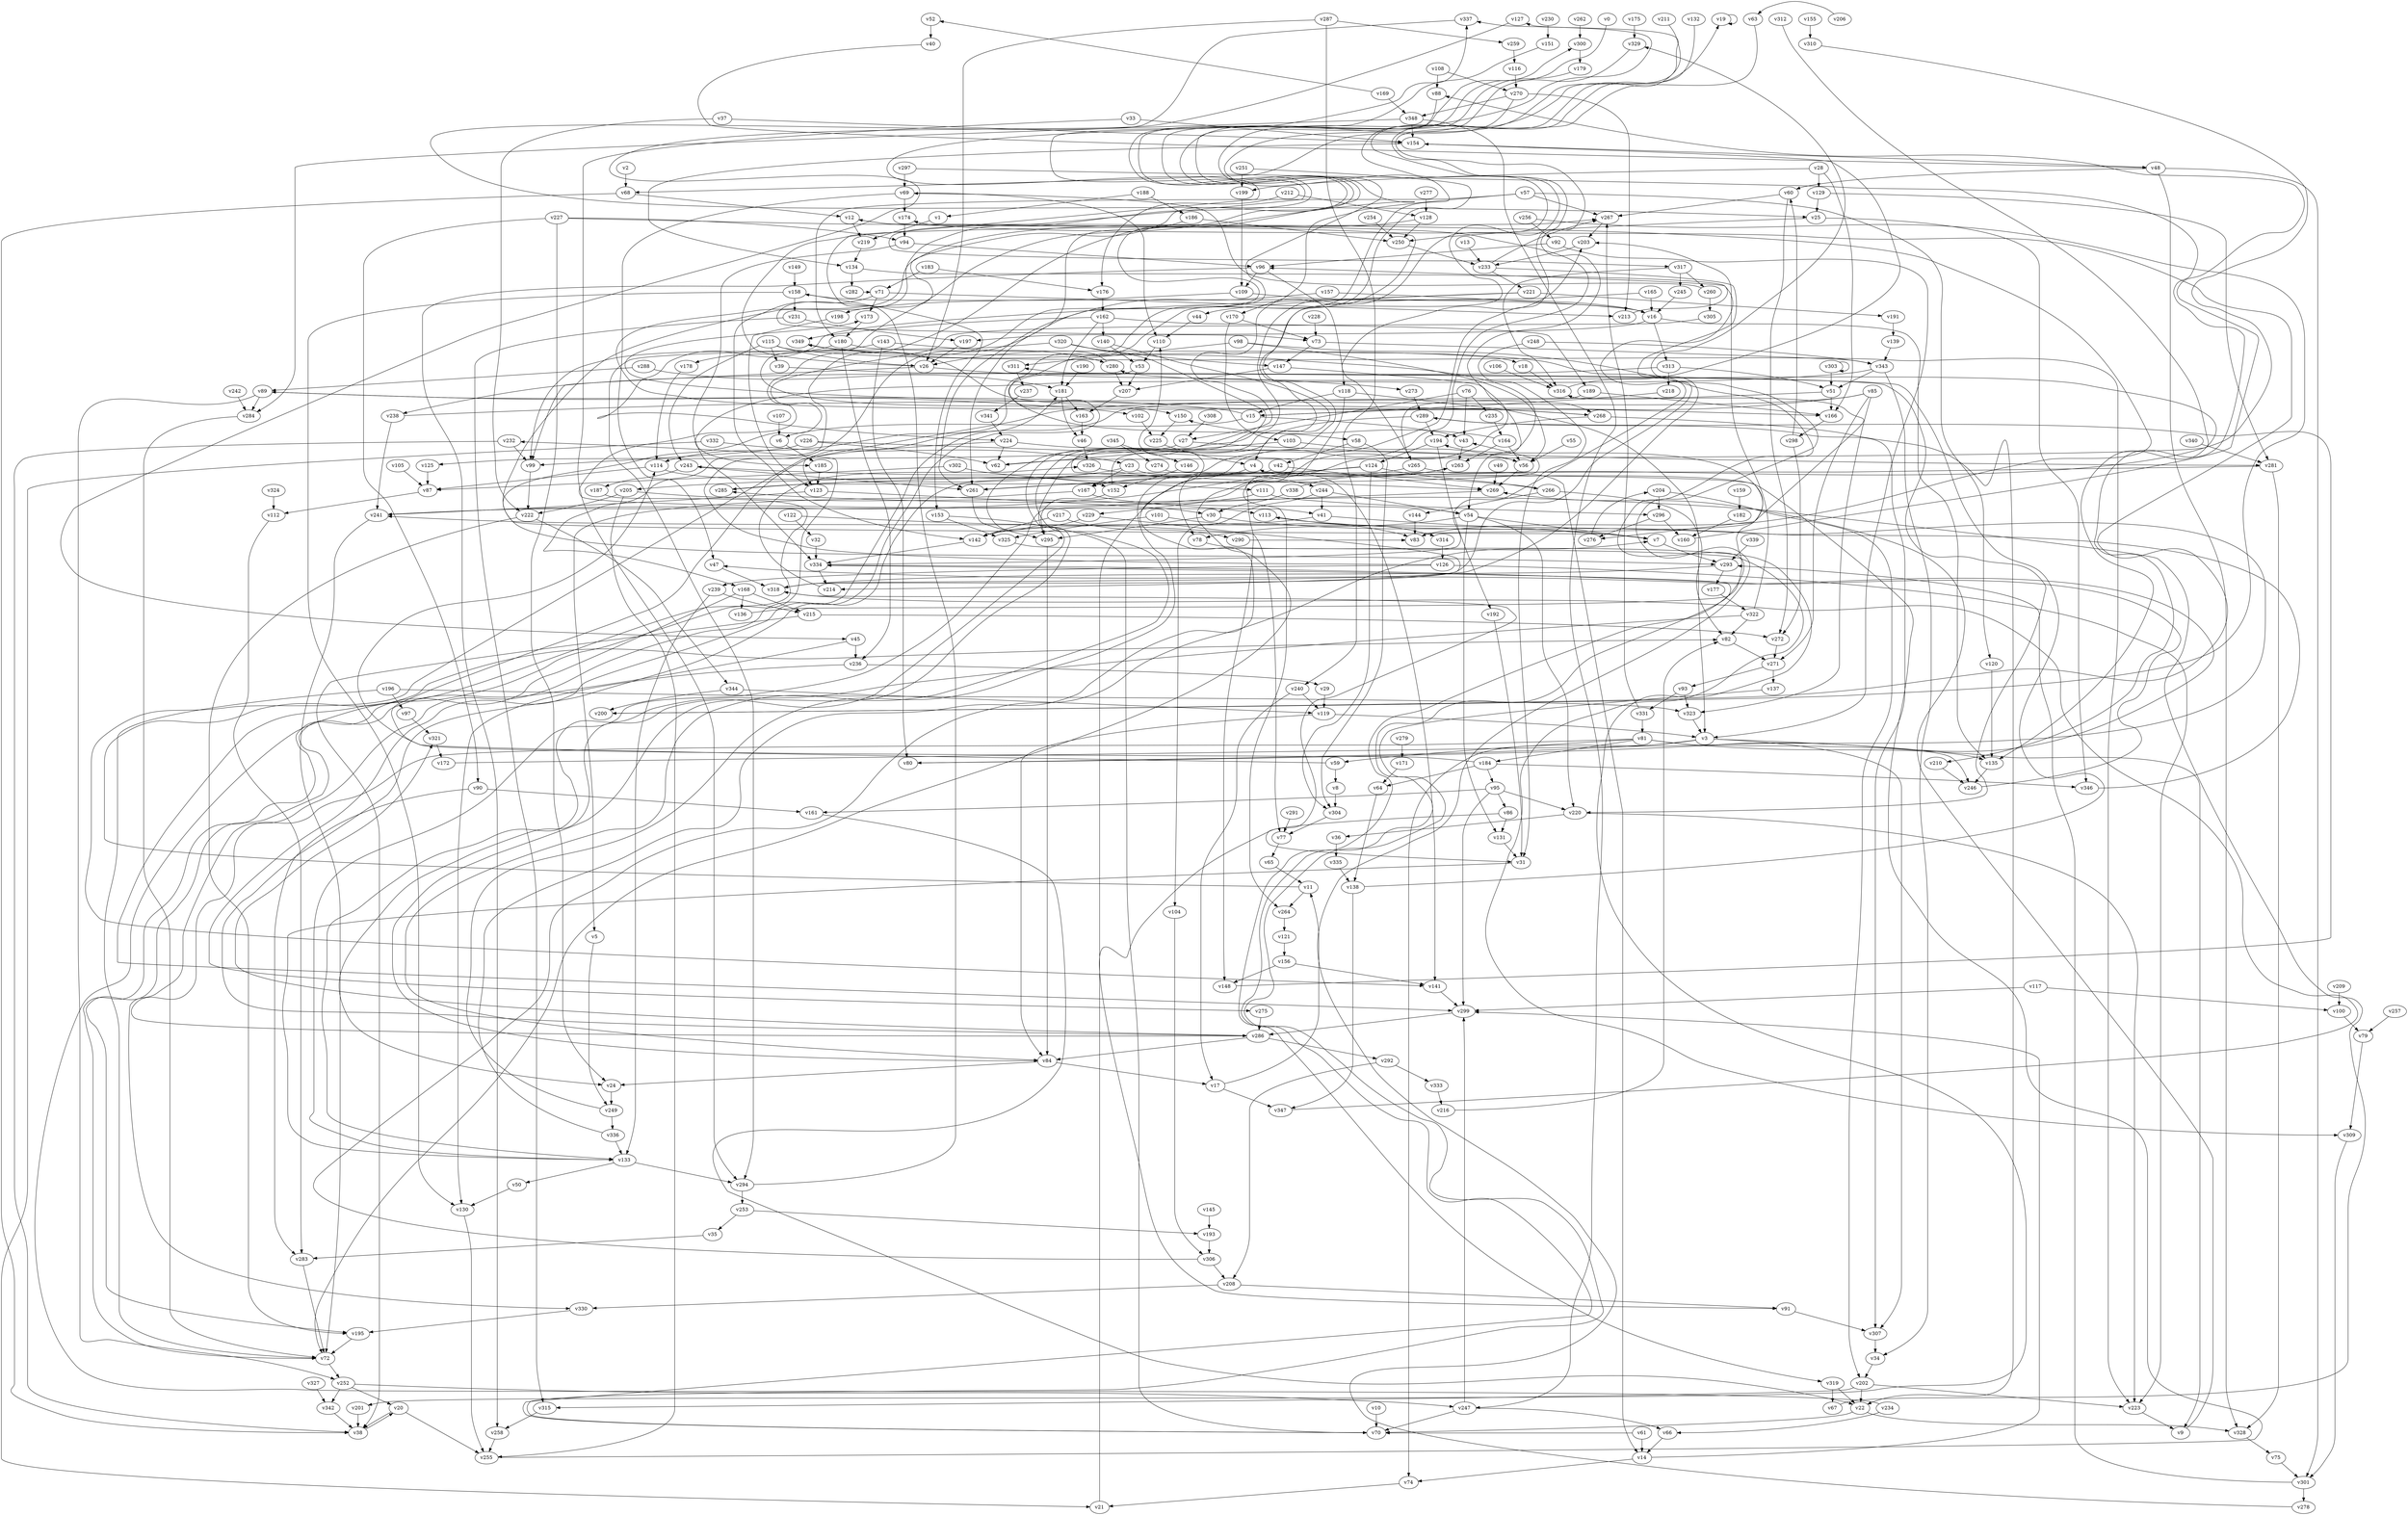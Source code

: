 // Benchmark game 517 - 350 vertices
// time_bound: 101
// targets: v323
digraph G {
    v0 [name="v0", player=1];
    v1 [name="v1", player=0];
    v2 [name="v2", player=0];
    v3 [name="v3", player=1];
    v4 [name="v4", player=0];
    v5 [name="v5", player=0];
    v6 [name="v6", player=1];
    v7 [name="v7", player=0];
    v8 [name="v8", player=1];
    v9 [name="v9", player=0];
    v10 [name="v10", player=0];
    v11 [name="v11", player=1];
    v12 [name="v12", player=0];
    v13 [name="v13", player=1];
    v14 [name="v14", player=1];
    v15 [name="v15", player=0];
    v16 [name="v16", player=1];
    v17 [name="v17", player=1];
    v18 [name="v18", player=1];
    v19 [name="v19", player=0];
    v20 [name="v20", player=0];
    v21 [name="v21", player=0];
    v22 [name="v22", player=1];
    v23 [name="v23", player=0];
    v24 [name="v24", player=0];
    v25 [name="v25", player=0];
    v26 [name="v26", player=1];
    v27 [name="v27", player=0];
    v28 [name="v28", player=0];
    v29 [name="v29", player=0];
    v30 [name="v30", player=0];
    v31 [name="v31", player=1];
    v32 [name="v32", player=1];
    v33 [name="v33", player=0];
    v34 [name="v34", player=1];
    v35 [name="v35", player=1];
    v36 [name="v36", player=0];
    v37 [name="v37", player=1];
    v38 [name="v38", player=0];
    v39 [name="v39", player=0];
    v40 [name="v40", player=0];
    v41 [name="v41", player=1];
    v42 [name="v42", player=1];
    v43 [name="v43", player=0];
    v44 [name="v44", player=0];
    v45 [name="v45", player=1];
    v46 [name="v46", player=1];
    v47 [name="v47", player=1];
    v48 [name="v48", player=1];
    v49 [name="v49", player=1];
    v50 [name="v50", player=1];
    v51 [name="v51", player=0];
    v52 [name="v52", player=1];
    v53 [name="v53", player=0];
    v54 [name="v54", player=1];
    v55 [name="v55", player=0];
    v56 [name="v56", player=0];
    v57 [name="v57", player=1];
    v58 [name="v58", player=0];
    v59 [name="v59", player=1];
    v60 [name="v60", player=0];
    v61 [name="v61", player=0];
    v62 [name="v62", player=0];
    v63 [name="v63", player=0];
    v64 [name="v64", player=1];
    v65 [name="v65", player=0];
    v66 [name="v66", player=1];
    v67 [name="v67", player=1];
    v68 [name="v68", player=0];
    v69 [name="v69", player=1];
    v70 [name="v70", player=1];
    v71 [name="v71", player=0];
    v72 [name="v72", player=1];
    v73 [name="v73", player=0];
    v74 [name="v74", player=1];
    v75 [name="v75", player=1];
    v76 [name="v76", player=1];
    v77 [name="v77", player=0];
    v78 [name="v78", player=1];
    v79 [name="v79", player=0];
    v80 [name="v80", player=0];
    v81 [name="v81", player=1];
    v82 [name="v82", player=1];
    v83 [name="v83", player=1];
    v84 [name="v84", player=1];
    v85 [name="v85", player=1];
    v86 [name="v86", player=0];
    v87 [name="v87", player=0];
    v88 [name="v88", player=1];
    v89 [name="v89", player=0];
    v90 [name="v90", player=1];
    v91 [name="v91", player=0];
    v92 [name="v92", player=1];
    v93 [name="v93", player=1];
    v94 [name="v94", player=1];
    v95 [name="v95", player=1];
    v96 [name="v96", player=1];
    v97 [name="v97", player=0];
    v98 [name="v98", player=0];
    v99 [name="v99", player=1];
    v100 [name="v100", player=1];
    v101 [name="v101", player=1];
    v102 [name="v102", player=1];
    v103 [name="v103", player=1];
    v104 [name="v104", player=0];
    v105 [name="v105", player=1];
    v106 [name="v106", player=1];
    v107 [name="v107", player=0];
    v108 [name="v108", player=1];
    v109 [name="v109", player=1];
    v110 [name="v110", player=1];
    v111 [name="v111", player=0];
    v112 [name="v112", player=0];
    v113 [name="v113", player=1];
    v114 [name="v114", player=1];
    v115 [name="v115", player=0];
    v116 [name="v116", player=1];
    v117 [name="v117", player=1];
    v118 [name="v118", player=1];
    v119 [name="v119", player=0];
    v120 [name="v120", player=0];
    v121 [name="v121", player=0];
    v122 [name="v122", player=1];
    v123 [name="v123", player=1];
    v124 [name="v124", player=1];
    v125 [name="v125", player=1];
    v126 [name="v126", player=0];
    v127 [name="v127", player=1];
    v128 [name="v128", player=0];
    v129 [name="v129", player=1];
    v130 [name="v130", player=1];
    v131 [name="v131", player=1];
    v132 [name="v132", player=0];
    v133 [name="v133", player=1];
    v134 [name="v134", player=1];
    v135 [name="v135", player=0];
    v136 [name="v136", player=0];
    v137 [name="v137", player=0];
    v138 [name="v138", player=0];
    v139 [name="v139", player=1];
    v140 [name="v140", player=0];
    v141 [name="v141", player=0];
    v142 [name="v142", player=0];
    v143 [name="v143", player=1];
    v144 [name="v144", player=1];
    v145 [name="v145", player=0];
    v146 [name="v146", player=0];
    v147 [name="v147", player=0];
    v148 [name="v148", player=1];
    v149 [name="v149", player=0];
    v150 [name="v150", player=1];
    v151 [name="v151", player=1];
    v152 [name="v152", player=1];
    v153 [name="v153", player=1];
    v154 [name="v154", player=1];
    v155 [name="v155", player=1];
    v156 [name="v156", player=1];
    v157 [name="v157", player=0];
    v158 [name="v158", player=0];
    v159 [name="v159", player=1];
    v160 [name="v160", player=0];
    v161 [name="v161", player=1];
    v162 [name="v162", player=0];
    v163 [name="v163", player=0];
    v164 [name="v164", player=0];
    v165 [name="v165", player=1];
    v166 [name="v166", player=0];
    v167 [name="v167", player=0];
    v168 [name="v168", player=1];
    v169 [name="v169", player=1];
    v170 [name="v170", player=1];
    v171 [name="v171", player=1];
    v172 [name="v172", player=1];
    v173 [name="v173", player=1];
    v174 [name="v174", player=0];
    v175 [name="v175", player=0];
    v176 [name="v176", player=0];
    v177 [name="v177", player=1];
    v178 [name="v178", player=1];
    v179 [name="v179", player=0];
    v180 [name="v180", player=0];
    v181 [name="v181", player=1];
    v182 [name="v182", player=0];
    v183 [name="v183", player=0];
    v184 [name="v184", player=0];
    v185 [name="v185", player=0];
    v186 [name="v186", player=0];
    v187 [name="v187", player=0];
    v188 [name="v188", player=1];
    v189 [name="v189", player=1];
    v190 [name="v190", player=1];
    v191 [name="v191", player=0];
    v192 [name="v192", player=0];
    v193 [name="v193", player=0];
    v194 [name="v194", player=1];
    v195 [name="v195", player=0];
    v196 [name="v196", player=0];
    v197 [name="v197", player=1];
    v198 [name="v198", player=0];
    v199 [name="v199", player=1];
    v200 [name="v200", player=0];
    v201 [name="v201", player=0];
    v202 [name="v202", player=1];
    v203 [name="v203", player=1];
    v204 [name="v204", player=1];
    v205 [name="v205", player=1];
    v206 [name="v206", player=0];
    v207 [name="v207", player=0];
    v208 [name="v208", player=1];
    v209 [name="v209", player=0];
    v210 [name="v210", player=1];
    v211 [name="v211", player=0];
    v212 [name="v212", player=1];
    v213 [name="v213", player=1];
    v214 [name="v214", player=1];
    v215 [name="v215", player=0];
    v216 [name="v216", player=0];
    v217 [name="v217", player=0];
    v218 [name="v218", player=0];
    v219 [name="v219", player=1];
    v220 [name="v220", player=1];
    v221 [name="v221", player=1];
    v222 [name="v222", player=0];
    v223 [name="v223", player=1];
    v224 [name="v224", player=0];
    v225 [name="v225", player=1];
    v226 [name="v226", player=0];
    v227 [name="v227", player=0];
    v228 [name="v228", player=1];
    v229 [name="v229", player=1];
    v230 [name="v230", player=1];
    v231 [name="v231", player=0];
    v232 [name="v232", player=0];
    v233 [name="v233", player=1];
    v234 [name="v234", player=0];
    v235 [name="v235", player=0];
    v236 [name="v236", player=0];
    v237 [name="v237", player=0];
    v238 [name="v238", player=1];
    v239 [name="v239", player=0];
    v240 [name="v240", player=1];
    v241 [name="v241", player=0];
    v242 [name="v242", player=0];
    v243 [name="v243", player=1];
    v244 [name="v244", player=0];
    v245 [name="v245", player=0];
    v246 [name="v246", player=1];
    v247 [name="v247", player=0];
    v248 [name="v248", player=0];
    v249 [name="v249", player=0];
    v250 [name="v250", player=1];
    v251 [name="v251", player=0];
    v252 [name="v252", player=1];
    v253 [name="v253", player=1];
    v254 [name="v254", player=0];
    v255 [name="v255", player=0];
    v256 [name="v256", player=0];
    v257 [name="v257", player=0];
    v258 [name="v258", player=1];
    v259 [name="v259", player=0];
    v260 [name="v260", player=1];
    v261 [name="v261", player=1];
    v262 [name="v262", player=1];
    v263 [name="v263", player=1];
    v264 [name="v264", player=1];
    v265 [name="v265", player=0];
    v266 [name="v266", player=0];
    v267 [name="v267", player=0];
    v268 [name="v268", player=1];
    v269 [name="v269", player=1];
    v270 [name="v270", player=1];
    v271 [name="v271", player=1];
    v272 [name="v272", player=0];
    v273 [name="v273", player=1];
    v274 [name="v274", player=1];
    v275 [name="v275", player=1];
    v276 [name="v276", player=0];
    v277 [name="v277", player=0];
    v278 [name="v278", player=0];
    v279 [name="v279", player=1];
    v280 [name="v280", player=0];
    v281 [name="v281", player=0];
    v282 [name="v282", player=1];
    v283 [name="v283", player=0];
    v284 [name="v284", player=0];
    v285 [name="v285", player=1];
    v286 [name="v286", player=1];
    v287 [name="v287", player=0];
    v288 [name="v288", player=0];
    v289 [name="v289", player=1];
    v290 [name="v290", player=1];
    v291 [name="v291", player=1];
    v292 [name="v292", player=1];
    v293 [name="v293", player=0];
    v294 [name="v294", player=0];
    v295 [name="v295", player=0];
    v296 [name="v296", player=1];
    v297 [name="v297", player=1];
    v298 [name="v298", player=0];
    v299 [name="v299", player=1];
    v300 [name="v300", player=1];
    v301 [name="v301", player=1];
    v302 [name="v302", player=1];
    v303 [name="v303", player=1];
    v304 [name="v304", player=1];
    v305 [name="v305", player=1];
    v306 [name="v306", player=0];
    v307 [name="v307", player=1];
    v308 [name="v308", player=1];
    v309 [name="v309", player=1];
    v310 [name="v310", player=0];
    v311 [name="v311", player=0];
    v312 [name="v312", player=0];
    v313 [name="v313", player=1];
    v314 [name="v314", player=1];
    v315 [name="v315", player=0];
    v316 [name="v316", player=1];
    v317 [name="v317", player=1];
    v318 [name="v318", player=1];
    v319 [name="v319", player=0];
    v320 [name="v320", player=0];
    v321 [name="v321", player=0];
    v322 [name="v322", player=1];
    v323 [name="v323", player=0, target=1];
    v324 [name="v324", player=1];
    v325 [name="v325", player=1];
    v326 [name="v326", player=1];
    v327 [name="v327", player=1];
    v328 [name="v328", player=1];
    v329 [name="v329", player=0];
    v330 [name="v330", player=1];
    v331 [name="v331", player=1];
    v332 [name="v332", player=0];
    v333 [name="v333", player=1];
    v334 [name="v334", player=1];
    v335 [name="v335", player=0];
    v336 [name="v336", player=0];
    v337 [name="v337", player=1];
    v338 [name="v338", player=0];
    v339 [name="v339", player=1];
    v340 [name="v340", player=0];
    v341 [name="v341", player=0];
    v342 [name="v342", player=1];
    v343 [name="v343", player=0];
    v344 [name="v344", player=1];
    v345 [name="v345", player=0];
    v346 [name="v346", player=0];
    v347 [name="v347", player=1];
    v348 [name="v348", player=1];
    v349 [name="v349", player=0];

    v0 -> v73 [constraint="t < 12"];
    v1 -> v219;
    v2 -> v68;
    v3 -> v135;
    v4 -> v78;
    v5 -> v249;
    v6 -> v185;
    v7 -> v300 [constraint="t >= 5"];
    v8 -> v304;
    v9 -> v269 [constraint="t >= 2"];
    v10 -> v70;
    v11 -> v82 [constraint="t < 13"];
    v12 -> v24 [constraint="t mod 5 == 3"];
    v13 -> v233;
    v14 -> v299;
    v15 -> v89 [constraint="t >= 3"];
    v16 -> v158 [constraint="t mod 3 == 0"];
    v17 -> v347;
    v18 -> v316;
    v19 -> v19 [constraint="t mod 5 == 0"];
    v20 -> v255;
    v21 -> v110;
    v22 -> v328;
    v23 -> v167;
    v24 -> v249;
    v25 -> v250;
    v26 -> v337 [constraint="t mod 3 == 0"];
    v27 -> v281;
    v28 -> v199;
    v29 -> v119;
    v30 -> v7;
    v31 -> v133 [constraint="t < 13"];
    v32 -> v334;
    v33 -> v294;
    v34 -> v202;
    v35 -> v283;
    v36 -> v335;
    v37 -> v222;
    v38 -> v20;
    v39 -> v220 [constraint="t < 6"];
    v40 -> v48 [constraint="t < 14"];
    v41 -> v7;
    v42 -> v261;
    v43 -> v263;
    v44 -> v110;
    v45 -> v195 [constraint="t mod 2 == 1"];
    v46 -> v326;
    v47 -> v318;
    v48 -> v301;
    v49 -> v269;
    v50 -> v130;
    v51 -> v330 [constraint="t < 14"];
    v52 -> v40;
    v53 -> v275 [constraint="t < 13"];
    v54 -> v78;
    v55 -> v56;
    v56 -> v269;
    v57 -> v120;
    v58 -> v42;
    v59 -> v181 [constraint="t mod 2 == 0"];
    v60 -> v272;
    v61 -> v70 [constraint="t mod 3 == 1"];
    v62 -> v280 [constraint="t mod 5 == 3"];
    v63 -> v241 [constraint="t >= 2"];
    v64 -> v138;
    v65 -> v11;
    v66 -> v14;
    v67 -> v285 [constraint="t mod 2 == 1"];
    v68 -> v12;
    v69 -> v174;
    v70 -> v334 [constraint="t mod 3 == 0"];
    v71 -> v142;
    v72 -> v252;
    v73 -> v343 [constraint="t < 15"];
    v74 -> v21;
    v75 -> v301;
    v76 -> v27;
    v77 -> v65;
    v78 -> v201 [constraint="t mod 4 == 0"];
    v79 -> v309;
    v80 -> v47 [constraint="t mod 2 == 1"];
    v81 -> v286 [constraint="t >= 4"];
    v82 -> v271;
    v83 -> v194 [constraint="t >= 1"];
    v84 -> v17;
    v85 -> v141 [constraint="t >= 2"];
    v86 -> v31 [constraint="t >= 1"];
    v87 -> v112;
    v88 -> v168 [constraint="t mod 3 == 2"];
    v89 -> v252;
    v90 -> v283;
    v91 -> v307;
    v92 -> v96;
    v93 -> v331;
    v94 -> v334;
    v95 -> v86;
    v96 -> v258;
    v97 -> v321;
    v98 -> v319 [constraint="t mod 4 == 2"];
    v99 -> v222;
    v100 -> v79;
    v101 -> v325;
    v102 -> v225;
    v103 -> v56;
    v104 -> v306;
    v105 -> v87;
    v106 -> v316;
    v107 -> v6;
    v108 -> v270;
    v109 -> v198;
    v110 -> v53;
    v111 -> v229;
    v112 -> v283;
    v113 -> v314;
    v114 -> v87;
    v115 -> v39;
    v116 -> v270;
    v117 -> v299;
    v118 -> v15;
    v119 -> v3;
    v120 -> v135;
    v121 -> v156;
    v122 -> v214 [constraint="t < 13"];
    v123 -> v30;
    v124 -> v148;
    v125 -> v87;
    v126 -> v337 [constraint="t >= 2"];
    v127 -> v45 [constraint="t >= 4"];
    v128 -> v268 [constraint="t mod 3 == 2"];
    v129 -> v25;
    v130 -> v255;
    v131 -> v31;
    v132 -> v84 [constraint="t mod 3 == 0"];
    v133 -> v50;
    v134 -> v318 [constraint="t mod 3 == 0"];
    v135 -> v246;
    v136 -> v316 [constraint="t mod 3 == 0"];
    v137 -> v70 [constraint="t < 5"];
    v138 -> v311 [constraint="t mod 4 == 3"];
    v139 -> v343;
    v140 -> v295 [constraint="t < 15"];
    v141 -> v299;
    v142 -> v334;
    v143 -> v280;
    v144 -> v83;
    v145 -> v193;
    v146 -> v152;
    v147 -> v207;
    v148 -> v289 [constraint="t >= 2"];
    v149 -> v158;
    v150 -> v225;
    v151 -> v317 [constraint="t < 7"];
    v152 -> v127 [constraint="t >= 4"];
    v153 -> v325;
    v154 -> v48;
    v155 -> v310;
    v156 -> v148;
    v157 -> v261;
    v158 -> v153;
    v159 -> v182;
    v160 -> v88 [constraint="t < 11"];
    v161 -> v22 [constraint="t < 5"];
    v162 -> v140;
    v163 -> v46;
    v164 -> v150 [constraint="t < 10"];
    v165 -> v84 [constraint="t mod 5 == 4"];
    v166 -> v298;
    v167 -> v54;
    v168 -> v72 [constraint="t mod 5 == 1"];
    v169 -> v52 [constraint="t < 15"];
    v170 -> v103;
    v171 -> v64;
    v172 -> v113 [constraint="t mod 2 == 0"];
    v173 -> v180;
    v174 -> v94;
    v175 -> v329;
    v176 -> v162;
    v177 -> v322;
    v178 -> v114;
    v179 -> v150 [constraint="t >= 5"];
    v180 -> v236;
    v181 -> v163;
    v182 -> v160;
    v183 -> v71;
    v184 -> v114 [constraint="t >= 3"];
    v185 -> v123;
    v186 -> v250;
    v187 -> v299 [constraint="t < 8"];
    v188 -> v186;
    v189 -> v166;
    v190 -> v181;
    v191 -> v139;
    v192 -> v31;
    v193 -> v306;
    v194 -> v192;
    v195 -> v72;
    v196 -> v323;
    v197 -> v26;
    v198 -> v123;
    v199 -> v109;
    v200 -> v174 [constraint="t mod 5 == 4"];
    v201 -> v38;
    v202 -> v315;
    v203 -> v233;
    v204 -> v202;
    v205 -> v255;
    v206 -> v63 [constraint="t >= 3"];
    v207 -> v163;
    v208 -> v91;
    v209 -> v100;
    v210 -> v246;
    v211 -> v114 [constraint="t >= 1"];
    v212 -> v176;
    v213 -> v96 [constraint="t >= 1"];
    v214 -> v326;
    v215 -> v272;
    v216 -> v82;
    v217 -> v290;
    v218 -> v15 [constraint="t < 6"];
    v219 -> v134;
    v220 -> v223;
    v221 -> v224 [constraint="t >= 2"];
    v222 -> v344;
    v223 -> v9;
    v224 -> v123;
    v225 -> v4;
    v226 -> v72 [constraint="t mod 2 == 0"];
    v227 -> v83 [constraint="t mod 4 == 0"];
    v228 -> v73;
    v229 -> v142;
    v230 -> v151;
    v231 -> v315;
    v232 -> v38;
    v233 -> v318 [constraint="t mod 2 == 0"];
    v234 -> v232 [constraint="t >= 3"];
    v235 -> v164;
    v236 -> v130;
    v237 -> v341;
    v238 -> v268 [constraint="t mod 2 == 1"];
    v239 -> v215;
    v240 -> v17;
    v241 -> v349 [constraint="t mod 4 == 1"];
    v242 -> v284;
    v243 -> v261;
    v244 -> v104;
    v245 -> v16;
    v246 -> v334 [constraint="t >= 2"];
    v247 -> v299;
    v248 -> v343;
    v249 -> v19 [constraint="t mod 5 == 3"];
    v250 -> v233;
    v251 -> v58 [constraint="t >= 3"];
    v252 -> v342;
    v253 -> v35;
    v254 -> v250;
    v255 -> v4 [constraint="t < 13"];
    v256 -> v200 [constraint="t >= 1"];
    v257 -> v79;
    v258 -> v255;
    v259 -> v116;
    v260 -> v69 [constraint="t mod 5 == 4"];
    v261 -> v295;
    v262 -> v300;
    v263 -> v167 [constraint="t >= 4"];
    v264 -> v121;
    v265 -> v203 [constraint="t < 5"];
    v266 -> v243 [constraint="t < 10"];
    v267 -> v203;
    v268 -> v173 [constraint="t mod 3 == 1"];
    v269 -> v133 [constraint="t mod 4 == 3"];
    v270 -> v68 [constraint="t < 6"];
    v271 -> v93;
    v272 -> v271;
    v273 -> v289;
    v274 -> v276 [constraint="t mod 2 == 0"];
    v275 -> v286;
    v276 -> v204;
    v277 -> v128;
    v278 -> v329 [constraint="t >= 5"];
    v279 -> v171;
    v280 -> v26 [constraint="t >= 5"];
    v281 -> v286 [constraint="t >= 3"];
    v282 -> v71 [constraint="t >= 3"];
    v283 -> v72;
    v284 -> v72;
    v285 -> v43 [constraint="t < 11"];
    v286 -> v321 [constraint="t >= 2"];
    v287 -> v26;
    v288 -> v181;
    v289 -> v307;
    v290 -> v83 [constraint="t mod 4 == 1"];
    v291 -> v77;
    v292 -> v333;
    v293 -> v318;
    v294 -> v267;
    v295 -> v84;
    v296 -> v160;
    v297 -> v210 [constraint="t mod 5 == 0"];
    v298 -> v272;
    v299 -> v286;
    v300 -> v179;
    v301 -> v278;
    v302 -> v111;
    v303 -> v303;
    v304 -> v77;
    v305 -> v293 [constraint="t >= 4"];
    v306 -> v7 [constraint="t mod 5 == 2"];
    v307 -> v34;
    v308 -> v27;
    v309 -> v301;
    v310 -> v285 [constraint="t mod 3 == 1"];
    v311 -> v237;
    v312 -> v135 [constraint="t < 13"];
    v313 -> v218;
    v314 -> v126;
    v315 -> v258;
    v316 -> v154 [constraint="t >= 3"];
    v317 -> v316;
    v318 -> v91 [constraint="t mod 5 == 3"];
    v319 -> v67;
    v320 -> v269 [constraint="t < 6"];
    v321 -> v172;
    v322 -> v133 [constraint="t >= 5"];
    v323 -> v3;
    v324 -> v112;
    v325 -> v309 [constraint="t < 13"];
    v326 -> v244;
    v327 -> v342;
    v328 -> v75;
    v329 -> v41 [constraint="t mod 3 == 2"];
    v330 -> v195;
    v331 -> v267;
    v332 -> v21;
    v333 -> v216;
    v334 -> v349 [constraint="t >= 1"];
    v335 -> v138;
    v336 -> v12 [constraint="t >= 1"];
    v337 -> v25 [constraint="t mod 3 == 0"];
    v338 -> v263 [constraint="t < 5"];
    v339 -> v293;
    v340 -> v281;
    v341 -> v224;
    v342 -> v38;
    v343 -> v185 [constraint="t < 10"];
    v344 -> v119;
    v345 -> v146;
    v346 -> v241 [constraint="t < 10"];
    v347 -> v318 [constraint="t < 8"];
    v348 -> v247;
    v349 -> v166 [constraint="t mod 2 == 0"];
    v85 -> v323;
    v76 -> v43;
    v84 -> v24;
    v248 -> v31;
    v266 -> v144;
    v256 -> v92;
    v336 -> v133;
    v189 -> v265;
    v348 -> v284;
    v22 -> v70;
    v168 -> v215;
    v244 -> v41;
    v302 -> v87;
    v188 -> v1;
    v92 -> v3;
    v320 -> v294;
    v16 -> v197;
    v204 -> v296;
    v241 -> v72;
    v186 -> v261;
    v42 -> v269;
    v162 -> v349;
    v48 -> v60;
    v292 -> v208;
    v124 -> v304;
    v229 -> v77;
    v184 -> v346;
    v238 -> v241;
    v3 -> v74;
    v268 -> v22;
    v280 -> v207;
    v317 -> v260;
    v194 -> v124;
    v249 -> v336;
    v180 -> v178;
    v270 -> v213;
    v115 -> v223;
    v222 -> v195;
    v164 -> v263;
    v227 -> v90;
    v184 -> v95;
    v90 -> v161;
    v202 -> v22;
    v158 -> v231;
    v154 -> v134;
    v162 -> v189;
    v158 -> v130;
    v221 -> v191;
    v183 -> v176;
    v28 -> v129;
    v313 -> v238;
    v134 -> v282;
    v89 -> v102;
    v234 -> v66;
    v23 -> v285;
    v243 -> v187;
    v348 -> v154;
    v89 -> v284;
    v126 -> v223;
    v196 -> v72;
    v322 -> v203;
    v115 -> v26;
    v23 -> v141;
    v69 -> v47;
    v129 -> v281;
    v221 -> v44;
    v224 -> v62;
    v289 -> v4;
    v296 -> v276;
    v114 -> v152;
    v95 -> v299;
    v108 -> v88;
    v226 -> v99;
    v16 -> v135;
    v240 -> v119;
    v119 -> v84;
    v253 -> v193;
    v20 -> v38;
    v81 -> v59;
    v288 -> v89;
    v169 -> v348;
    v54 -> v220;
    v202 -> v223;
    v231 -> v197;
    v69 -> v110;
    v122 -> v32;
    v260 -> v305;
    v303 -> v51;
    v45 -> v236;
    v17 -> v11;
    v220 -> v36;
    v61 -> v14;
    v184 -> v64;
    v123 -> v241;
    v115 -> v243;
    v247 -> v70;
    v53 -> v207;
    v168 -> v136;
    v170 -> v73;
    v140 -> v53;
    v147 -> v54;
    v15 -> v43;
    v103 -> v62;
    v293 -> v177;
    v124 -> v205;
    v95 -> v161;
    v233 -> v267;
    v133 -> v294;
    v320 -> v147;
    v252 -> v20;
    v81 -> v184;
    v294 -> v253;
    v270 -> v348;
    v306 -> v208;
    v14 -> v74;
    v251 -> v199;
    v265 -> v14;
    v37 -> v154;
    v59 -> v8;
    v41 -> v142;
    v3 -> v80;
    v167 -> v5;
    v118 -> v3;
    v126 -> v239;
    v85 -> v15;
    v298 -> v60;
    v345 -> v274;
    v286 -> v84;
    v162 -> v181;
    v54 -> v7;
    v289 -> v194;
    v76 -> v235;
    v94 -> v96;
    v33 -> v154;
    v224 -> v56;
    v236 -> v29;
    v152 -> v295;
    v181 -> v46;
    v143 -> v99;
    v27 -> v125;
    v247 -> v66;
    v205 -> v113;
    v180 -> v18;
    v153 -> v70;
    v226 -> v62;
    v54 -> v131;
    v227 -> v24;
    v331 -> v81;
    v95 -> v220;
    v138 -> v347;
    v287 -> v240;
    v81 -> v246;
    v26 -> v99;
    v60 -> v267;
    v287 -> v259;
    v57 -> v180;
    v205 -> v222;
    v156 -> v141;
    v313 -> v51;
    v215 -> v38;
    v301 -> v293;
    v15 -> v6;
    v86 -> v131;
    v271 -> v137;
    v96 -> v118;
    v244 -> v54;
    v212 -> v128;
    v332 -> v23;
    v196 -> v97;
    v12 -> v219;
    v128 -> v250;
    v57 -> v170;
    v96 -> v109;
    v71 -> v213;
    v7 -> v293;
    v71 -> v173;
    v165 -> v16;
    v118 -> v264;
    v334 -> v214;
    v93 -> v323;
    v268 -> v194;
    v26 -> v273;
    v85 -> v271;
    v252 -> v247;
    v239 -> v133;
    v338 -> v30;
    v208 -> v330;
    v344 -> v200;
    v73 -> v147;
    v217 -> v142;
    v81 -> v9;
    v3 -> v307;
    v227 -> v94;
    v57 -> v267;
    v297 -> v69;
    v281 -> v328;
    v111 -> v296;
    v117 -> v100;
    v48 -> v328;
    v232 -> v99;
    v109 -> v16;
    v124 -> v266;
    v16 -> v313;
    v233 -> v221;
    v265 -> v261;
    v11 -> v264;
    v322 -> v82;
    v286 -> v292;
    v98 -> v56;
    v68 -> v38;
    v157 -> v16;
    v317 -> v245;
    v343 -> v51;
    v30 -> v295;
    v101 -> v83;
    v143 -> v80;
    v51 -> v166;
    v98 -> v311;
    v28 -> v166;
    v164 -> v56;
    v343 -> v34;
    v58 -> v304;
    v25 -> v346;
    v319 -> v22;
    v266 -> v82;
}
